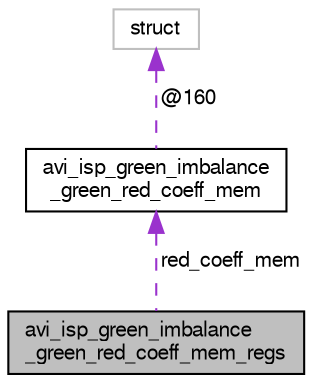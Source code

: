digraph "avi_isp_green_imbalance_green_red_coeff_mem_regs"
{
  edge [fontname="FreeSans",fontsize="10",labelfontname="FreeSans",labelfontsize="10"];
  node [fontname="FreeSans",fontsize="10",shape=record];
  Node1 [label="avi_isp_green_imbalance\l_green_red_coeff_mem_regs",height=0.2,width=0.4,color="black", fillcolor="grey75", style="filled", fontcolor="black"];
  Node2 -> Node1 [dir="back",color="darkorchid3",fontsize="10",style="dashed",label=" red_coeff_mem" ,fontname="FreeSans"];
  Node2 [label="avi_isp_green_imbalance\l_green_red_coeff_mem",height=0.2,width=0.4,color="black", fillcolor="white", style="filled",URL="$avi__isp__green__imbalance_8h.html#unionavi__isp__green__imbalance__green__red__coeff__mem"];
  Node3 -> Node2 [dir="back",color="darkorchid3",fontsize="10",style="dashed",label=" @160" ,fontname="FreeSans"];
  Node3 [label="struct",height=0.2,width=0.4,color="grey75", fillcolor="white", style="filled"];
}
